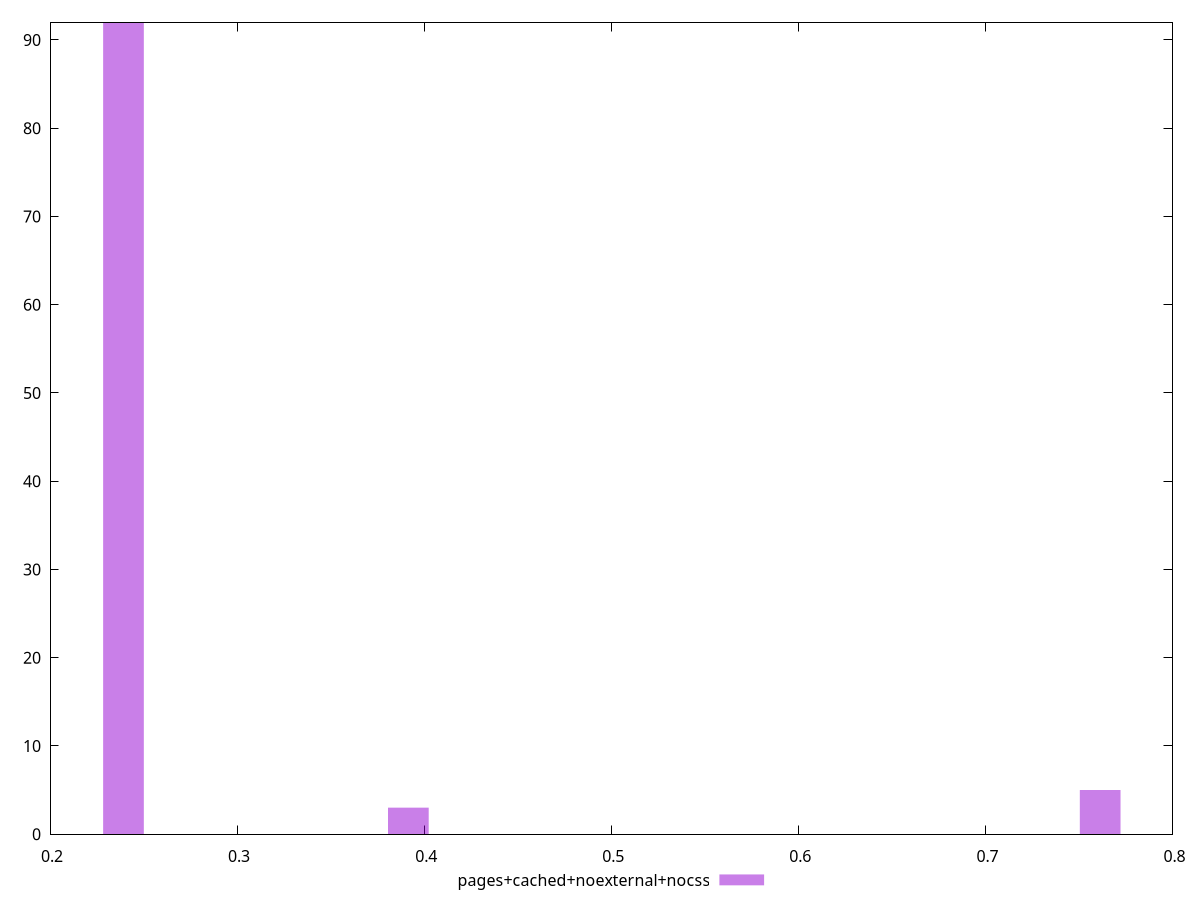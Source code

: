 $_pagesCachedNoexternalNocss <<EOF
0.23927878236239003 92
0.39154709841118374 3
0.7613415802439684 5
EOF
set key outside below
set terminal pngcairo
set output "report_00004_2020-11-02T20-21-41.718Z/cumulative-layout-shift/pages+cached+noexternal+nocss//raw_hist.png"
set yrange [0:92]
set boxwidth 0.021752616578399095
set style fill transparent solid 0.5 noborder
plot $_pagesCachedNoexternalNocss title "pages+cached+noexternal+nocss" with boxes ,